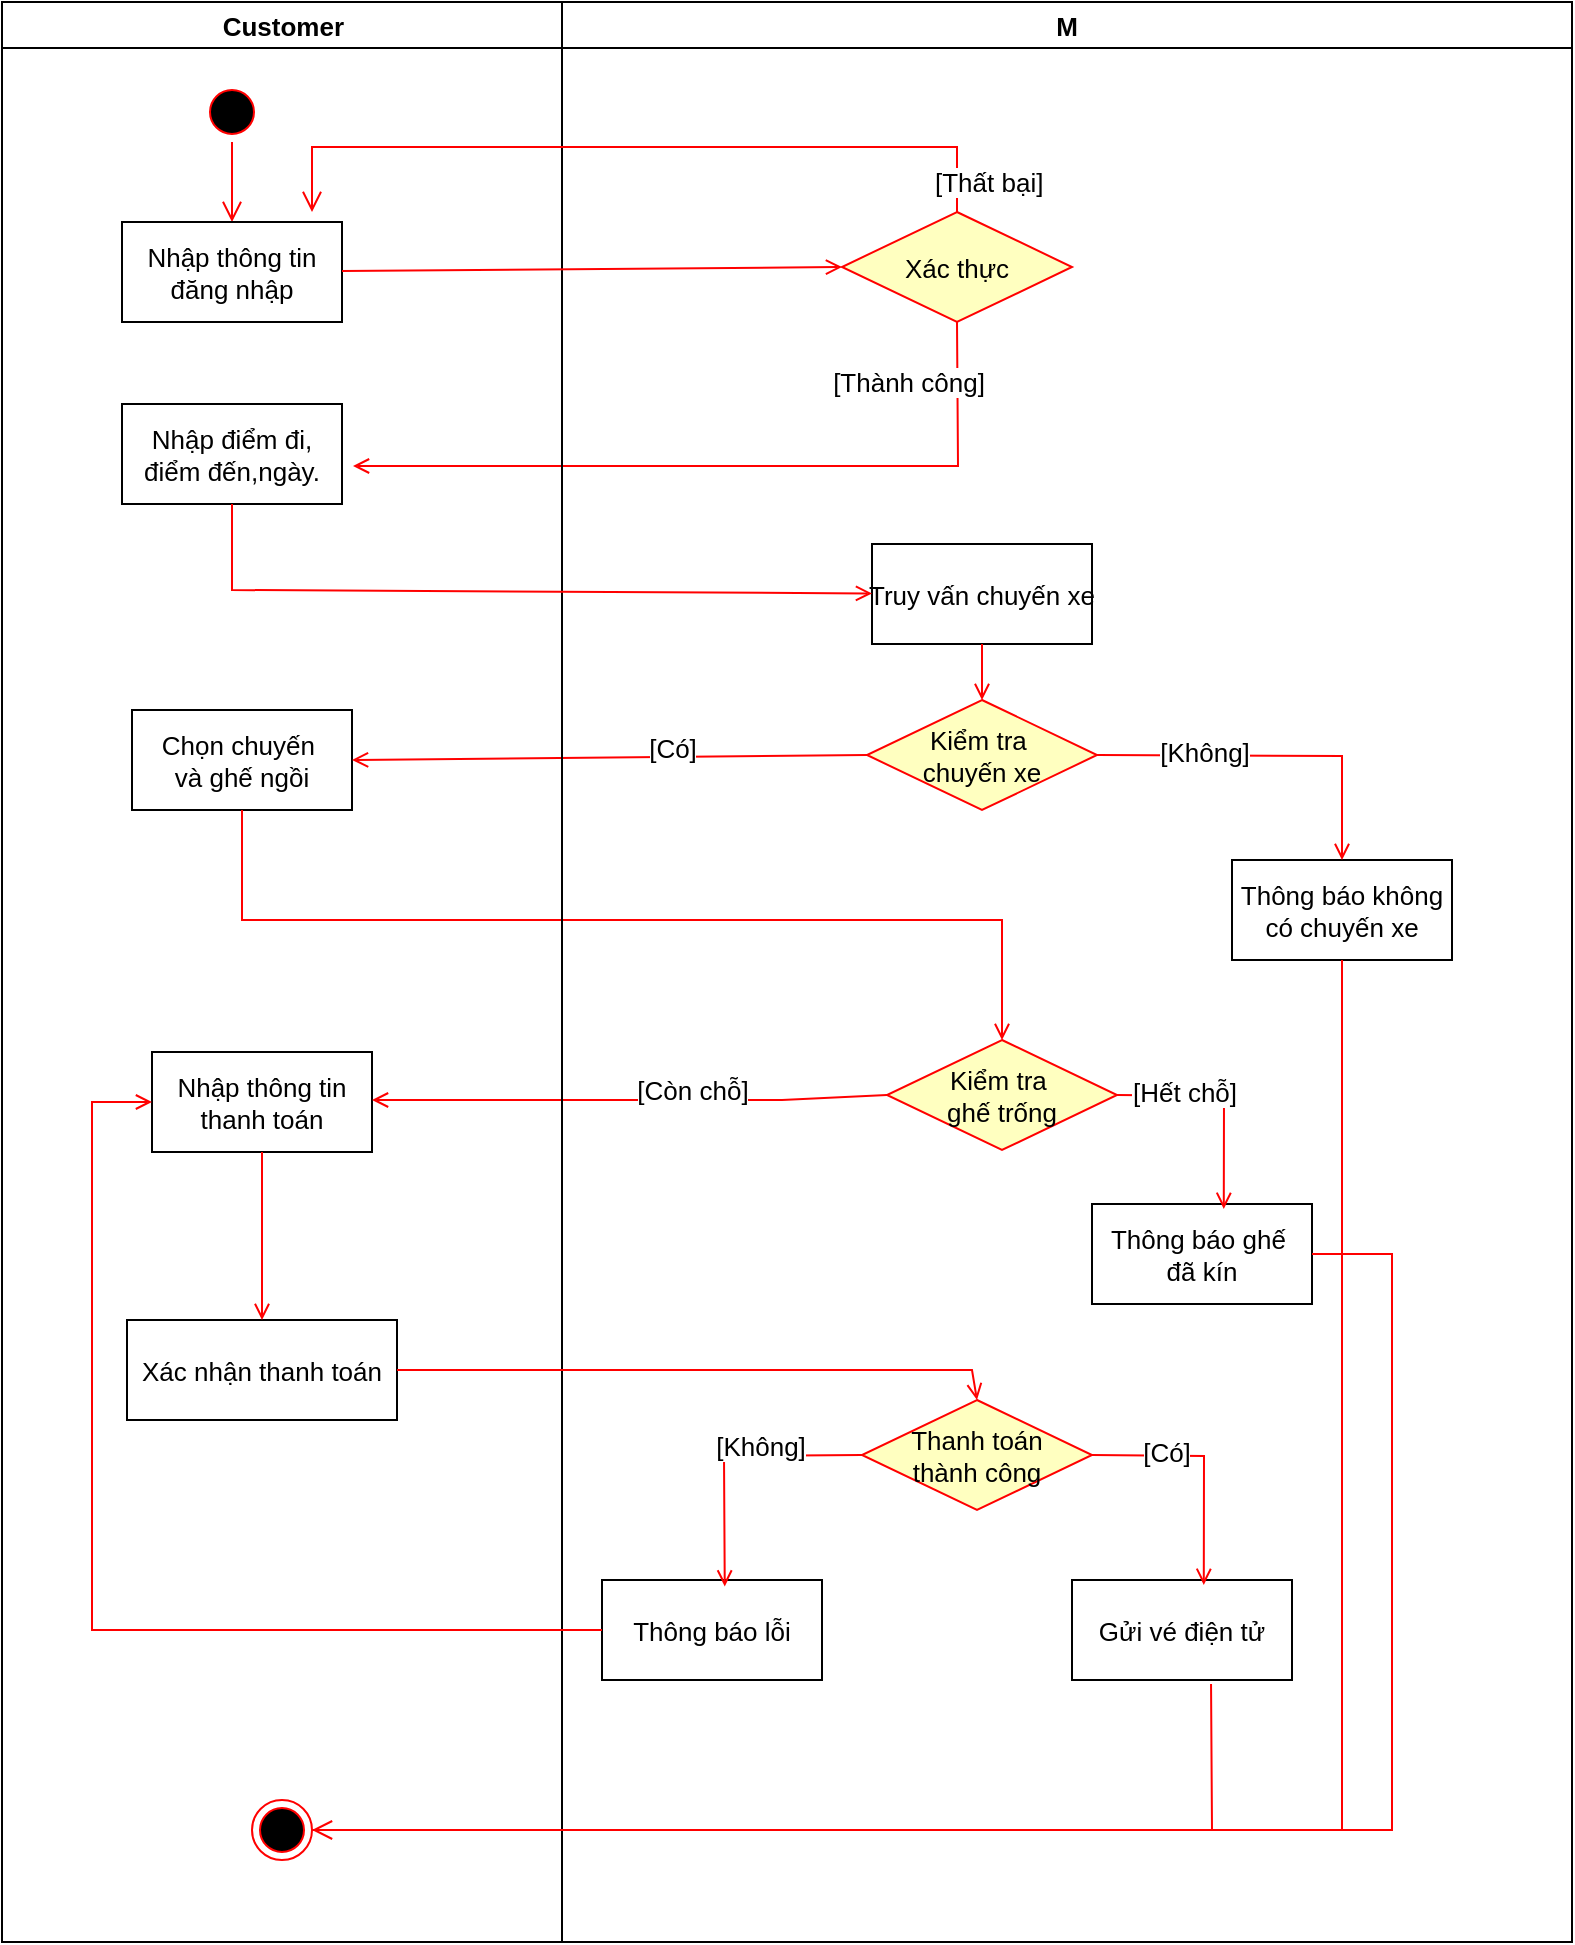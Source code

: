 <mxfile version="26.2.10">
  <diagram name="Page-1" id="e7e014a7-5840-1c2e-5031-d8a46d1fe8dd">
    <mxGraphModel dx="1392" dy="749" grid="1" gridSize="10" guides="1" tooltips="1" connect="1" arrows="1" fold="1" page="1" pageScale="1" pageWidth="1169" pageHeight="826" background="none" math="0" shadow="0">
      <root>
        <mxCell id="0" />
        <mxCell id="1" parent="0" />
        <mxCell id="2" value="                              Customer" style="swimlane;whiteSpace=wrap;align=left;fontSize=13;" parent="1" vertex="1">
          <mxGeometry x="165" y="130" width="785" height="970" as="geometry" />
        </mxCell>
        <mxCell id="5" value="" style="ellipse;shape=startState;fillColor=#000000;strokeColor=#ff0000;fontSize=13;" parent="2" vertex="1">
          <mxGeometry x="100" y="40" width="30" height="30" as="geometry" />
        </mxCell>
        <mxCell id="6" value="" style="edgeStyle=elbowEdgeStyle;elbow=horizontal;verticalAlign=bottom;endArrow=open;endSize=8;strokeColor=#FF0000;endFill=1;rounded=0;fontSize=13;" parent="2" source="5" target="7" edge="1">
          <mxGeometry x="100" y="40" as="geometry">
            <mxPoint x="115" y="110" as="targetPoint" />
          </mxGeometry>
        </mxCell>
        <mxCell id="7" value="Nhập thông tin&#xa;đăng nhập" style="fontSize=13;" parent="2" vertex="1">
          <mxGeometry x="60" y="110" width="110" height="50" as="geometry" />
        </mxCell>
        <mxCell id="16" value="Nhập điểm đi,&#xa;điểm đến,ngày." style="fontSize=13;" parent="2" vertex="1">
          <mxGeometry x="60" y="201" width="110" height="50" as="geometry" />
        </mxCell>
        <mxCell id="17" value="" style="endArrow=open;strokeColor=#FF0000;endFill=1;rounded=0;exitX=0.5;exitY=1;exitDx=0;exitDy=0;fontSize=13;" parent="2" source="f26IaS0wNW5AiLmTY3wT-48" edge="1">
          <mxGeometry relative="1" as="geometry">
            <mxPoint x="355.5" y="142" as="sourcePoint" />
            <mxPoint x="175.5" y="232" as="targetPoint" />
            <Array as="points">
              <mxPoint x="478" y="232" />
            </Array>
          </mxGeometry>
        </mxCell>
        <mxCell id="f26IaS0wNW5AiLmTY3wT-50" value="[Thành công]" style="edgeLabel;html=1;align=center;verticalAlign=middle;resizable=0;points=[];fontSize=13;" parent="17" vertex="1" connectable="0">
          <mxGeometry x="-0.15" relative="1" as="geometry">
            <mxPoint x="62" y="-42" as="offset" />
          </mxGeometry>
        </mxCell>
        <mxCell id="f26IaS0wNW5AiLmTY3wT-56" value="Chọn chuyến &#xa;và ghế ngồi" style="fontSize=13;" parent="2" vertex="1">
          <mxGeometry x="65" y="354" width="110" height="50" as="geometry" />
        </mxCell>
        <mxCell id="f26IaS0wNW5AiLmTY3wT-71" value="Nhập thông tin&#xa;thanh toán" style="fontSize=13;" parent="2" vertex="1">
          <mxGeometry x="75" y="525" width="110" height="50" as="geometry" />
        </mxCell>
        <mxCell id="f26IaS0wNW5AiLmTY3wT-53" value="Kiểm tra &#xa;chuyến xe" style="rhombus;fillColor=#ffffc0;strokeColor=#ff0000;fontSize=13;" parent="2" vertex="1">
          <mxGeometry x="432.5" y="349" width="115" height="55" as="geometry" />
        </mxCell>
        <mxCell id="f26IaS0wNW5AiLmTY3wT-57" value="Thông báo không&#xa;có chuyến xe" style="fontSize=13;" parent="2" vertex="1">
          <mxGeometry x="615" y="429" width="110" height="50" as="geometry" />
        </mxCell>
        <mxCell id="f26IaS0wNW5AiLmTY3wT-59" value="" style="endArrow=open;strokeColor=#FF0000;endFill=1;rounded=0;exitX=1;exitY=0.5;exitDx=0;exitDy=0;entryX=0.5;entryY=0;entryDx=0;entryDy=0;fontSize=13;" parent="2" source="f26IaS0wNW5AiLmTY3wT-53" target="f26IaS0wNW5AiLmTY3wT-57" edge="1">
          <mxGeometry relative="1" as="geometry">
            <mxPoint x="589.47" y="364" as="sourcePoint" />
            <mxPoint x="589.47" y="419" as="targetPoint" />
            <Array as="points">
              <mxPoint x="670" y="377" />
            </Array>
          </mxGeometry>
        </mxCell>
        <mxCell id="f26IaS0wNW5AiLmTY3wT-61" value="[Không]" style="edgeLabel;html=1;align=center;verticalAlign=middle;resizable=0;points=[];fontSize=13;" parent="f26IaS0wNW5AiLmTY3wT-59" vertex="1" connectable="0">
          <mxGeometry x="-0.39" y="2" relative="1" as="geometry">
            <mxPoint as="offset" />
          </mxGeometry>
        </mxCell>
        <mxCell id="f26IaS0wNW5AiLmTY3wT-64" value="Kiểm tra &#xa;ghế trống" style="rhombus;fillColor=#ffffc0;strokeColor=#ff0000;fontSize=13;" parent="2" vertex="1">
          <mxGeometry x="442.5" y="519" width="115" height="55" as="geometry" />
        </mxCell>
        <mxCell id="f26IaS0wNW5AiLmTY3wT-65" value="Thông báo ghế &#xa;đã kín" style="fontSize=13;" parent="2" vertex="1">
          <mxGeometry x="545" y="601" width="110" height="50" as="geometry" />
        </mxCell>
        <mxCell id="f26IaS0wNW5AiLmTY3wT-66" value="" style="endArrow=open;strokeColor=#FF0000;endFill=1;rounded=0;exitX=1;exitY=0.5;exitDx=0;exitDy=0;entryX=0.599;entryY=0.049;entryDx=0;entryDy=0;entryPerimeter=0;fontSize=13;" parent="2" source="f26IaS0wNW5AiLmTY3wT-64" target="f26IaS0wNW5AiLmTY3wT-65" edge="1">
          <mxGeometry relative="1" as="geometry">
            <mxPoint x="599.47" y="534" as="sourcePoint" />
            <mxPoint x="599.47" y="589" as="targetPoint" />
            <Array as="points">
              <mxPoint x="611" y="547" />
            </Array>
          </mxGeometry>
        </mxCell>
        <mxCell id="f26IaS0wNW5AiLmTY3wT-67" value="[Hết chỗ]" style="edgeLabel;html=1;align=center;verticalAlign=middle;resizable=0;points=[];fontSize=13;" parent="f26IaS0wNW5AiLmTY3wT-66" vertex="1" connectable="0">
          <mxGeometry x="-0.39" y="2" relative="1" as="geometry">
            <mxPoint as="offset" />
          </mxGeometry>
        </mxCell>
        <mxCell id="f26IaS0wNW5AiLmTY3wT-68" value="" style="endArrow=open;strokeColor=#FF0000;endFill=1;rounded=0;exitX=0;exitY=0.5;exitDx=0;exitDy=0;entryX=1;entryY=0.5;entryDx=0;entryDy=0;fontSize=13;" parent="2" source="f26IaS0wNW5AiLmTY3wT-64" edge="1">
          <mxGeometry relative="1" as="geometry">
            <mxPoint x="389.47" y="549" as="sourcePoint" />
            <mxPoint x="185" y="549.0" as="targetPoint" />
            <Array as="points">
              <mxPoint x="390" y="549" />
            </Array>
          </mxGeometry>
        </mxCell>
        <mxCell id="f26IaS0wNW5AiLmTY3wT-69" value="[Còn chỗ]" style="edgeLabel;html=1;align=center;verticalAlign=middle;resizable=0;points=[];fontSize=13;" parent="f26IaS0wNW5AiLmTY3wT-68" vertex="1" connectable="0">
          <mxGeometry x="-0.241" y="-4" relative="1" as="geometry">
            <mxPoint y="-1" as="offset" />
          </mxGeometry>
        </mxCell>
        <mxCell id="11" value="" style="endArrow=open;strokeColor=#FF0000;endFill=1;rounded=0;exitX=0;exitY=0.5;exitDx=0;exitDy=0;entryX=1;entryY=0.5;entryDx=0;entryDy=0;fontSize=13;" parent="2" source="f26IaS0wNW5AiLmTY3wT-53" target="f26IaS0wNW5AiLmTY3wT-56" edge="1">
          <mxGeometry relative="1" as="geometry">
            <mxPoint x="379.47" y="379" as="sourcePoint" />
            <mxPoint x="379.47" y="434" as="targetPoint" />
            <Array as="points" />
          </mxGeometry>
        </mxCell>
        <mxCell id="f26IaS0wNW5AiLmTY3wT-60" value="[Có]" style="edgeLabel;html=1;align=center;verticalAlign=middle;resizable=0;points=[];fontSize=13;" parent="11" vertex="1" connectable="0">
          <mxGeometry x="-0.241" y="-4" relative="1" as="geometry">
            <mxPoint y="-1" as="offset" />
          </mxGeometry>
        </mxCell>
        <mxCell id="f26IaS0wNW5AiLmTY3wT-58" value="" style="endArrow=open;strokeColor=#FF0000;endFill=1;rounded=0;exitX=0.5;exitY=1;exitDx=0;exitDy=0;entryX=0.5;entryY=0;entryDx=0;entryDy=0;fontSize=13;" parent="2" source="f26IaS0wNW5AiLmTY3wT-56" target="f26IaS0wNW5AiLmTY3wT-64" edge="1">
          <mxGeometry relative="1" as="geometry">
            <mxPoint x="170" y="729" as="sourcePoint" />
            <mxPoint x="170" y="784" as="targetPoint" />
            <Array as="points">
              <mxPoint x="120" y="459" />
              <mxPoint x="500" y="459" />
            </Array>
          </mxGeometry>
        </mxCell>
        <mxCell id="38" value="" style="ellipse;shape=endState;fillColor=#000000;strokeColor=#ff0000;fontSize=13;" parent="2" vertex="1">
          <mxGeometry x="125" y="899" width="30" height="30" as="geometry" />
        </mxCell>
        <mxCell id="YBDIi4kpaEek3xE2R5Sy-41" value="" style="edgeStyle=elbowEdgeStyle;elbow=horizontal;verticalAlign=bottom;endArrow=none;endSize=8;strokeColor=#FF0000;endFill=1;rounded=0;exitX=0.5;exitY=1;exitDx=0;exitDy=0;startFill=0;entryX=1;entryY=0.5;entryDx=0;entryDy=0;fontSize=13;" edge="1" parent="2" source="f26IaS0wNW5AiLmTY3wT-57" target="38">
          <mxGeometry x="-65" y="-80" as="geometry">
            <mxPoint x="605" y="1019" as="targetPoint" />
            <mxPoint x="685" y="706" as="sourcePoint" />
            <Array as="points">
              <mxPoint x="670" y="749" />
            </Array>
          </mxGeometry>
        </mxCell>
        <mxCell id="YBDIi4kpaEek3xE2R5Sy-42" value="" style="edgeStyle=elbowEdgeStyle;elbow=horizontal;verticalAlign=bottom;endArrow=none;endSize=8;strokeColor=#FF0000;endFill=1;rounded=0;exitX=1;exitY=0.5;exitDx=0;exitDy=0;startFill=0;entryX=1;entryY=0.5;entryDx=0;entryDy=0;fontSize=13;" edge="1" parent="2" source="f26IaS0wNW5AiLmTY3wT-65" target="38">
          <mxGeometry x="-65" y="-80" as="geometry">
            <mxPoint x="165" y="1024" as="targetPoint" />
            <mxPoint x="680" y="489" as="sourcePoint" />
            <Array as="points">
              <mxPoint x="695" y="819" />
            </Array>
          </mxGeometry>
        </mxCell>
        <mxCell id="f26IaS0wNW5AiLmTY3wT-72" value="Xác nhận thanh toán" style="fontSize=13;" parent="2" vertex="1">
          <mxGeometry x="62.5" y="659" width="135" height="50" as="geometry" />
        </mxCell>
        <mxCell id="f26IaS0wNW5AiLmTY3wT-74" value="" style="endArrow=open;strokeColor=#FF0000;endFill=1;rounded=0;exitX=0.5;exitY=1;exitDx=0;exitDy=0;entryX=0.5;entryY=0;entryDx=0;entryDy=0;fontSize=13;" parent="2" source="f26IaS0wNW5AiLmTY3wT-71" target="f26IaS0wNW5AiLmTY3wT-72" edge="1">
          <mxGeometry relative="1" as="geometry">
            <mxPoint x="115" y="584" as="sourcePoint" />
            <mxPoint x="195" y="659" as="targetPoint" />
          </mxGeometry>
        </mxCell>
        <mxCell id="3" value="M" style="swimlane;whiteSpace=wrap;fontSize=13;startSize=23;" parent="1" vertex="1">
          <mxGeometry x="445" y="130" width="505" height="970" as="geometry" />
        </mxCell>
        <mxCell id="18" value="Truy vấn chuyến xe" style="fontSize=13;" parent="3" vertex="1">
          <mxGeometry x="155" y="271" width="110" height="50" as="geometry" />
        </mxCell>
        <mxCell id="f26IaS0wNW5AiLmTY3wT-48" value="Xác thực" style="rhombus;fillColor=#ffffc0;strokeColor=#ff0000;fontSize=13;" parent="3" vertex="1">
          <mxGeometry x="140" y="105" width="115" height="55" as="geometry" />
        </mxCell>
        <mxCell id="f26IaS0wNW5AiLmTY3wT-110" value="[Thất bại]" style="edgeStyle=elbowEdgeStyle;elbow=vertical;align=left;verticalAlign=bottom;endArrow=open;endSize=8;strokeColor=#FF0000;exitX=0.5;exitY=0;endFill=1;rounded=0;exitDx=0;exitDy=0;fontSize=13;" parent="3" source="f26IaS0wNW5AiLmTY3wT-48" edge="1">
          <mxGeometry x="-0.974" y="13" relative="1" as="geometry">
            <mxPoint x="-125" y="105" as="targetPoint" />
            <Array as="points">
              <mxPoint x="277.5" y="72.5" />
            </Array>
            <mxPoint x="277.5" y="118" as="sourcePoint" />
            <mxPoint as="offset" />
          </mxGeometry>
        </mxCell>
        <mxCell id="f26IaS0wNW5AiLmTY3wT-76" value="Thông báo lỗi" style="fontSize=13;" parent="3" vertex="1">
          <mxGeometry x="20" y="789" width="110" height="50" as="geometry" />
        </mxCell>
        <mxCell id="f26IaS0wNW5AiLmTY3wT-77" value="Thanh toán&#xa;thành công" style="rhombus;fillColor=#ffffc0;strokeColor=#ff0000;fontSize=13;" parent="3" vertex="1">
          <mxGeometry x="150" y="699" width="115" height="55" as="geometry" />
        </mxCell>
        <mxCell id="f26IaS0wNW5AiLmTY3wT-79" value="Gửi vé điện tử" style="fontSize=13;" parent="3" vertex="1">
          <mxGeometry x="255" y="789" width="110" height="50" as="geometry" />
        </mxCell>
        <mxCell id="f26IaS0wNW5AiLmTY3wT-80" value="" style="endArrow=open;strokeColor=#FF0000;endFill=1;rounded=0;exitX=1;exitY=0.5;exitDx=0;exitDy=0;entryX=0.599;entryY=0.049;entryDx=0;entryDy=0;entryPerimeter=0;fontSize=13;" parent="3" source="f26IaS0wNW5AiLmTY3wT-77" target="f26IaS0wNW5AiLmTY3wT-79" edge="1">
          <mxGeometry relative="1" as="geometry">
            <mxPoint x="309.47" y="714" as="sourcePoint" />
            <mxPoint x="309.47" y="769" as="targetPoint" />
            <Array as="points">
              <mxPoint x="321" y="727" />
            </Array>
          </mxGeometry>
        </mxCell>
        <mxCell id="f26IaS0wNW5AiLmTY3wT-81" value="[Có]" style="edgeLabel;html=1;align=center;verticalAlign=middle;resizable=0;points=[];fontSize=13;" parent="f26IaS0wNW5AiLmTY3wT-80" vertex="1" connectable="0">
          <mxGeometry x="-0.39" y="2" relative="1" as="geometry">
            <mxPoint as="offset" />
          </mxGeometry>
        </mxCell>
        <mxCell id="f26IaS0wNW5AiLmTY3wT-82" value="" style="endArrow=open;strokeColor=#FF0000;endFill=1;rounded=0;exitX=0;exitY=0.5;exitDx=0;exitDy=0;entryX=0.558;entryY=0.065;entryDx=0;entryDy=0;entryPerimeter=0;fontSize=13;" parent="3" source="f26IaS0wNW5AiLmTY3wT-77" target="f26IaS0wNW5AiLmTY3wT-76" edge="1">
          <mxGeometry relative="1" as="geometry">
            <mxPoint x="99.47" y="729" as="sourcePoint" />
            <mxPoint x="99.47" y="784" as="targetPoint" />
            <Array as="points">
              <mxPoint x="81" y="727" />
            </Array>
          </mxGeometry>
        </mxCell>
        <mxCell id="f26IaS0wNW5AiLmTY3wT-83" value="[Không]" style="edgeLabel;html=1;align=center;verticalAlign=middle;resizable=0;points=[];fontSize=13;" parent="f26IaS0wNW5AiLmTY3wT-82" vertex="1" connectable="0">
          <mxGeometry x="-0.241" y="-4" relative="1" as="geometry">
            <mxPoint y="-1" as="offset" />
          </mxGeometry>
        </mxCell>
        <mxCell id="9" value="" style="endArrow=open;strokeColor=#FF0000;endFill=1;rounded=0;entryX=0;entryY=0.5;entryDx=0;entryDy=0;fontSize=13;" parent="1" source="7" target="f26IaS0wNW5AiLmTY3wT-48" edge="1">
          <mxGeometry relative="1" as="geometry">
            <mxPoint x="464.5" y="263" as="targetPoint" />
          </mxGeometry>
        </mxCell>
        <mxCell id="19" value="" style="endArrow=open;strokeColor=#FF0000;endFill=1;rounded=0;exitX=0.5;exitY=1;exitDx=0;exitDy=0;fontSize=13;" parent="1" source="16" target="18" edge="1">
          <mxGeometry relative="1" as="geometry">
            <Array as="points">
              <mxPoint x="280" y="424" />
            </Array>
          </mxGeometry>
        </mxCell>
        <mxCell id="f26IaS0wNW5AiLmTY3wT-54" value="" style="endArrow=open;strokeColor=#FF0000;endFill=1;rounded=0;entryX=0.5;entryY=0;entryDx=0;entryDy=0;exitX=0.5;exitY=1;exitDx=0;exitDy=0;fontSize=13;" parent="1" source="18" target="f26IaS0wNW5AiLmTY3wT-53" edge="1">
          <mxGeometry relative="1" as="geometry">
            <mxPoint x="532.25" y="501" as="sourcePoint" />
            <mxPoint x="767.75" y="501" as="targetPoint" />
            <Array as="points" />
          </mxGeometry>
        </mxCell>
        <mxCell id="f26IaS0wNW5AiLmTY3wT-107" value="" style="endArrow=open;strokeColor=#FF0000;endFill=1;rounded=0;exitX=0;exitY=0.5;exitDx=0;exitDy=0;entryX=0;entryY=0.5;entryDx=0;entryDy=0;fontSize=13;" parent="1" source="f26IaS0wNW5AiLmTY3wT-76" target="f26IaS0wNW5AiLmTY3wT-71" edge="1">
          <mxGeometry relative="1" as="geometry">
            <mxPoint x="330" y="1039" as="sourcePoint" />
            <mxPoint x="210" y="670" as="targetPoint" />
            <Array as="points">
              <mxPoint x="210" y="944" />
              <mxPoint x="210" y="680" />
            </Array>
          </mxGeometry>
        </mxCell>
        <mxCell id="f26IaS0wNW5AiLmTY3wT-113" value="" style="edgeStyle=elbowEdgeStyle;elbow=horizontal;verticalAlign=bottom;endArrow=open;endSize=8;strokeColor=#FF0000;endFill=1;rounded=0;exitX=0.632;exitY=1.04;exitDx=0;exitDy=0;exitPerimeter=0;entryX=1;entryY=0.5;entryDx=0;entryDy=0;fontSize=13;" parent="1" source="f26IaS0wNW5AiLmTY3wT-79" edge="1" target="38">
          <mxGeometry x="100" y="50" as="geometry">
            <mxPoint x="770" y="1139" as="targetPoint" />
            <mxPoint x="770.27" y="1049" as="sourcePoint" />
            <Array as="points">
              <mxPoint x="770" y="1029" />
            </Array>
          </mxGeometry>
        </mxCell>
        <mxCell id="f26IaS0wNW5AiLmTY3wT-78" value="" style="endArrow=open;strokeColor=#FF0000;endFill=1;rounded=0;entryX=0.5;entryY=0;entryDx=0;entryDy=0;exitX=1;exitY=0.5;exitDx=0;exitDy=0;fontSize=13;" parent="1" source="f26IaS0wNW5AiLmTY3wT-72" target="f26IaS0wNW5AiLmTY3wT-77" edge="1">
          <mxGeometry relative="1" as="geometry">
            <mxPoint x="665" y="829" as="sourcePoint" />
            <mxPoint x="777.75" y="879" as="targetPoint" />
            <Array as="points">
              <mxPoint x="650" y="814" />
            </Array>
          </mxGeometry>
        </mxCell>
      </root>
    </mxGraphModel>
  </diagram>
</mxfile>
